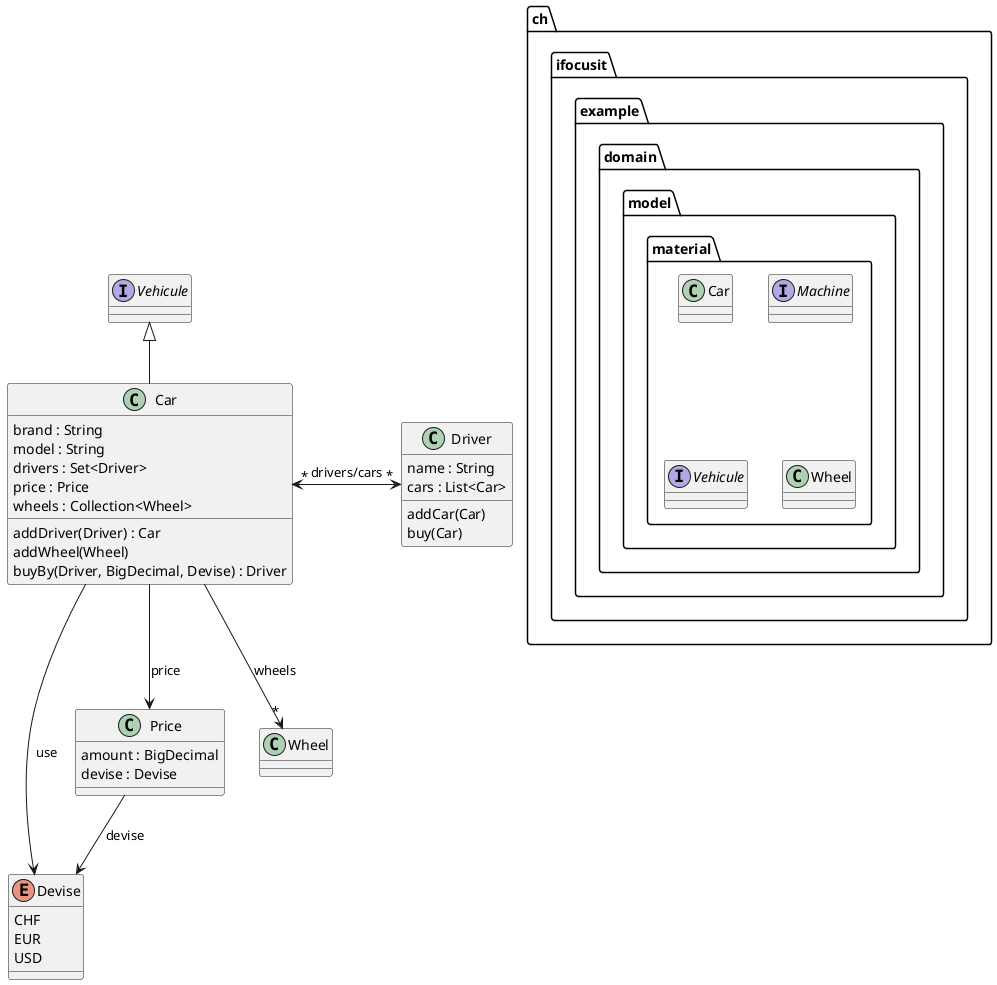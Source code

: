 @startuml

package ch.ifocusit.example.domain.model.material <<Folder>> {
  class "Car"
  interface "Machine"
  interface "Vehicule"
  class "Wheel"
}

class "Car" {
  brand : String
  model : String
  drivers : Set<Driver>
  price : Price
  wheels : Collection<Wheel>
  addDriver(Driver) : Car
  addWheel(Wheel)
  buyBy(Driver, BigDecimal, Devise) : Driver
}

enum "Devise" {
  CHF
  EUR
  USD
}

class "Driver" {
  name : String
  cars : List<Car>
  addCar(Car)
  buy(Car)
}

class "Price" {
  amount : BigDecimal
  devise : Devise
}

interface "Vehicule"

class "Wheel"

"Car" --> "Devise" : use
"Car" "*" <-> "*" "Driver" : drivers/cars
"Car" --> "Price" : price
"Car" --> "*" "Wheel" : wheels
"Price" --> "Devise" : devise
"Vehicule" <|-- "Car"

@enduml
